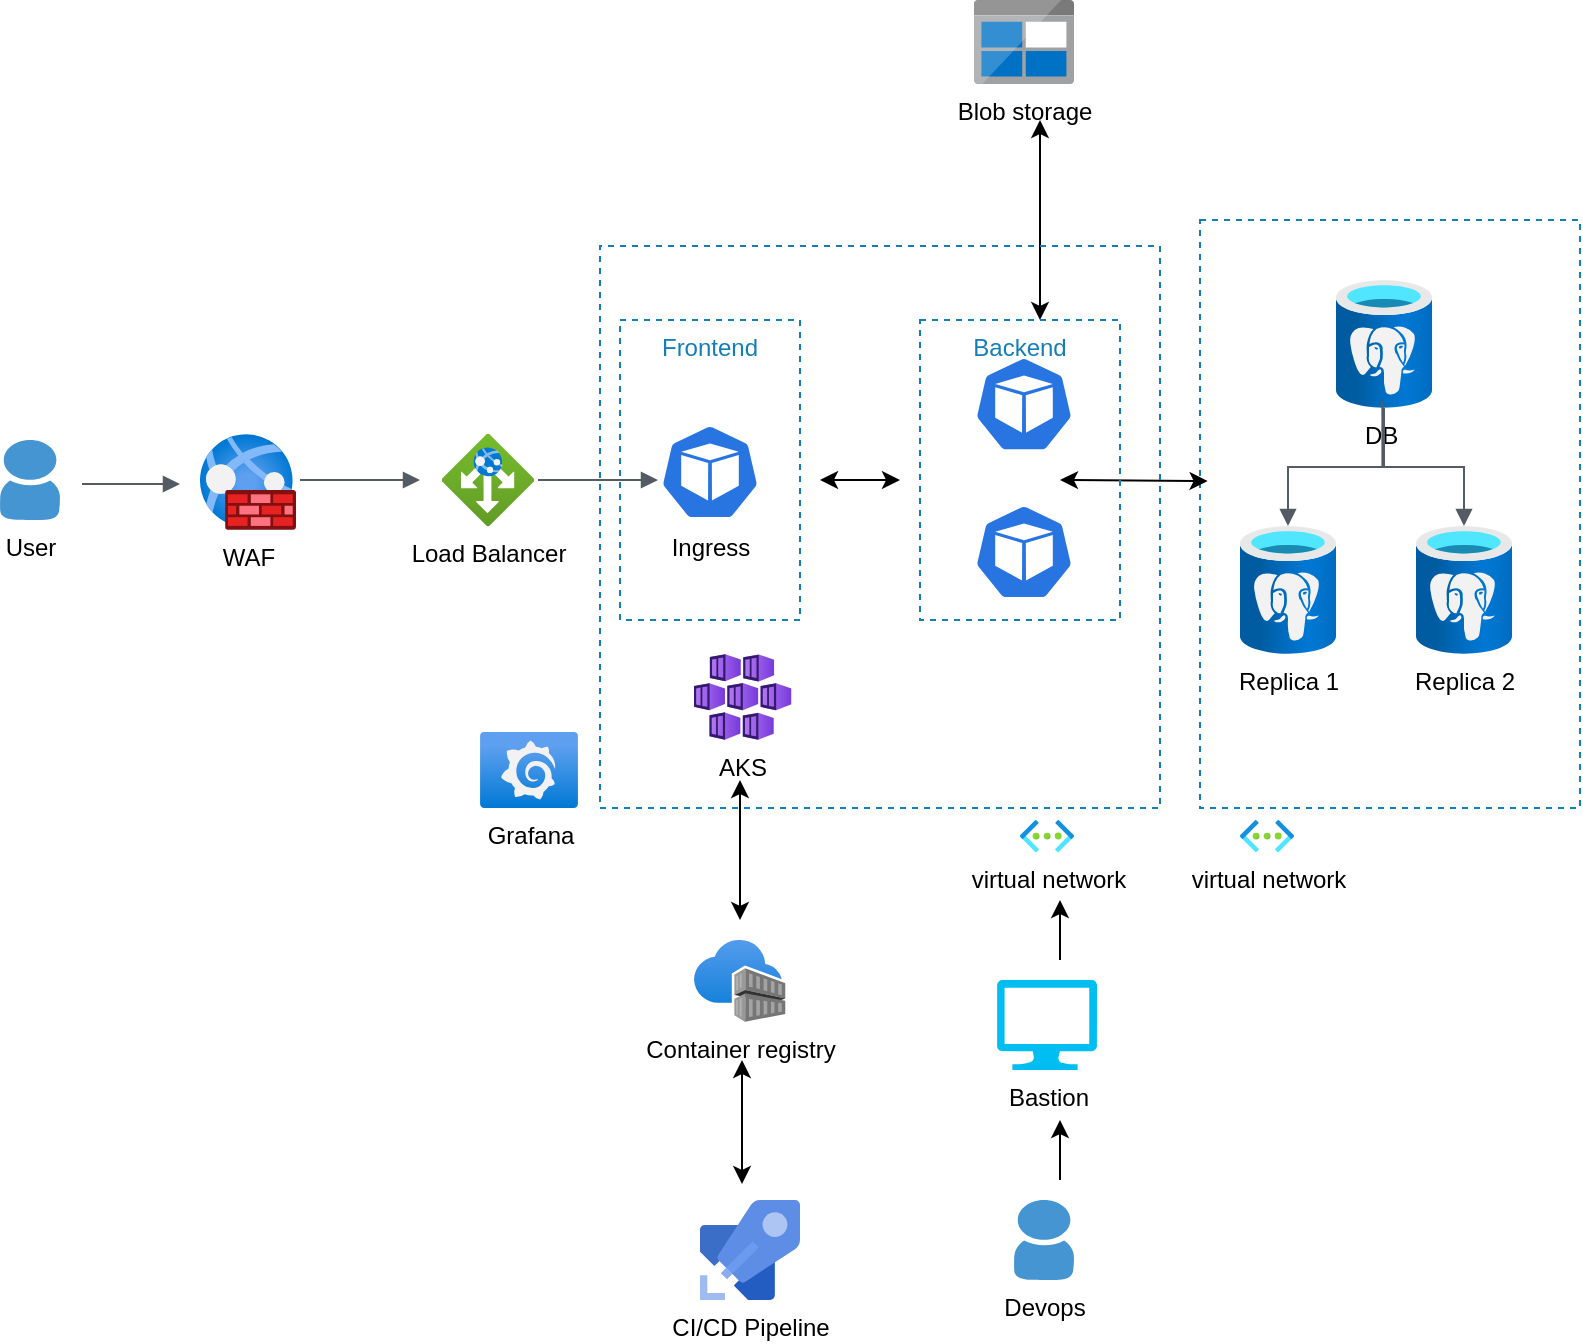 <mxfile version="25.0.3">
  <diagram name="Página-1" id="XH64_5pLboMdZGcUG65h">
    <mxGraphModel dx="1500" dy="746" grid="1" gridSize="10" guides="1" tooltips="1" connect="1" arrows="1" fold="1" page="1" pageScale="1" pageWidth="827" pageHeight="1169" math="0" shadow="0">
      <root>
        <mxCell id="0" />
        <mxCell id="1" parent="0" />
        <mxCell id="2jGhevT7NPW01Q9exzGF-1" value="virtual network" style="image;aspect=fixed;html=1;points=[];align=center;fontSize=12;image=img/lib/azure2/networking/Virtual_Networks.svg;" vertex="1" parent="1">
          <mxGeometry x="540" y="700" width="27" height="16.12" as="geometry" />
        </mxCell>
        <mxCell id="2jGhevT7NPW01Q9exzGF-2" value="AKS" style="image;aspect=fixed;html=1;points=[];align=center;fontSize=12;image=img/lib/azure2/containers/Kubernetes_Services.svg;" vertex="1" parent="1">
          <mxGeometry x="377.01" y="617" width="48.73" height="43" as="geometry" />
        </mxCell>
        <mxCell id="2jGhevT7NPW01Q9exzGF-3" value="Container registry" style="image;aspect=fixed;html=1;points=[];align=center;fontSize=12;image=img/lib/azure2/containers/Container_Registries.svg;" vertex="1" parent="1">
          <mxGeometry x="377.01" y="760" width="45.74" height="41.03" as="geometry" />
        </mxCell>
        <mxCell id="2jGhevT7NPW01Q9exzGF-5" value="Load Balancer" style="image;aspect=fixed;html=1;points=[];align=center;fontSize=12;image=img/lib/azure2/networking/Application_Gateways.svg;" vertex="1" parent="1">
          <mxGeometry x="251" y="507" width="46" height="46" as="geometry" />
        </mxCell>
        <mxCell id="2jGhevT7NPW01Q9exzGF-6" value="WAF" style="image;aspect=fixed;html=1;points=[];align=center;fontSize=12;image=img/lib/azure2/networking/Web_Application_Firewall_Policies_WAF.svg;" vertex="1" parent="1">
          <mxGeometry x="130" y="507" width="48" height="48" as="geometry" />
        </mxCell>
        <mxCell id="2jGhevT7NPW01Q9exzGF-8" value="CI/CD Pipeline" style="image;sketch=0;aspect=fixed;html=1;points=[];align=center;fontSize=12;image=img/lib/mscae/Azure_Pipelines.svg;" vertex="1" parent="1">
          <mxGeometry x="380" y="890" width="50" height="50" as="geometry" />
        </mxCell>
        <mxCell id="2jGhevT7NPW01Q9exzGF-18" value="virtual network" style="image;aspect=fixed;html=1;points=[];align=center;fontSize=12;image=img/lib/azure2/networking/Virtual_Networks.svg;" vertex="1" parent="1">
          <mxGeometry x="650" y="700" width="27" height="16.12" as="geometry" />
        </mxCell>
        <mxCell id="2jGhevT7NPW01Q9exzGF-19" value="DB&amp;nbsp;&lt;span style=&quot;color: rgba(0, 0, 0, 0); font-family: monospace; font-size: 0px; text-align: start; background-color: rgb(251, 251, 251);&quot;&gt;%3CmxGraphModel%3E%3Croot%3E%3CmxCell%20id%3D%220%22%2F%3E%3CmxCell%20id%3D%221%22%20parent%3D%220%22%2F%3E%3CmxCell%20id%3D%222%22%20value%3D%22virtual%20network%22%20style%3D%22image%3Baspect%3Dfixed%3Bhtml%3D1%3Bpoints%3D%5B%5D%3Balign%3Dcenter%3BfontSize%3D12%3Bimage%3Dimg%2Flib%2Fazure2%2Fnetworking%2FVirtual_Networks.svg%3B%22%20vertex%3D%221%22%20parent%3D%221%22%3E%3CmxGeometry%20x%3D%22540%22%20y%3D%22700%22%20width%3D%2227%22%20height%3D%2216.12%22%20as%3D%22geometry%22%2F%3E%3C%2FmxCell%3E%3C%2Froot%3E%3C%2FmxGraphModel%3E&lt;/span&gt;" style="image;aspect=fixed;html=1;points=[];align=center;fontSize=12;image=img/lib/azure2/databases/Azure_Database_PostgreSQL_Server.svg;" vertex="1" parent="1">
          <mxGeometry x="698" y="430" width="48" height="64" as="geometry" />
        </mxCell>
        <mxCell id="2jGhevT7NPW01Q9exzGF-20" value="Replica 1" style="image;aspect=fixed;html=1;points=[];align=center;fontSize=12;image=img/lib/azure2/databases/Azure_Database_PostgreSQL_Server.svg;" vertex="1" parent="1">
          <mxGeometry x="650" y="553" width="48" height="64" as="geometry" />
        </mxCell>
        <mxCell id="2jGhevT7NPW01Q9exzGF-21" value="Replica 2" style="image;aspect=fixed;html=1;points=[];align=center;fontSize=12;image=img/lib/azure2/databases/Azure_Database_PostgreSQL_Server.svg;" vertex="1" parent="1">
          <mxGeometry x="738" y="553" width="48" height="64" as="geometry" />
        </mxCell>
        <mxCell id="2jGhevT7NPW01Q9exzGF-22" value="" style="edgeStyle=orthogonalEdgeStyle;html=1;endArrow=block;elbow=vertical;startArrow=none;endFill=1;strokeColor=#545B64;rounded=0;" edge="1" parent="1" source="2jGhevT7NPW01Q9exzGF-19" target="2jGhevT7NPW01Q9exzGF-21">
          <mxGeometry width="100" relative="1" as="geometry">
            <mxPoint x="670" y="350" as="sourcePoint" />
            <mxPoint x="770" y="350" as="targetPoint" />
          </mxGeometry>
        </mxCell>
        <mxCell id="2jGhevT7NPW01Q9exzGF-23" value="" style="edgeStyle=orthogonalEdgeStyle;html=1;endArrow=block;elbow=vertical;startArrow=none;endFill=1;strokeColor=#545B64;rounded=0;exitX=0.483;exitY=0.95;exitDx=0;exitDy=0;exitPerimeter=0;" edge="1" parent="1" source="2jGhevT7NPW01Q9exzGF-19" target="2jGhevT7NPW01Q9exzGF-20">
          <mxGeometry width="100" relative="1" as="geometry">
            <mxPoint x="660" y="360" as="sourcePoint" />
            <mxPoint x="760" y="360" as="targetPoint" />
          </mxGeometry>
        </mxCell>
        <mxCell id="2jGhevT7NPW01Q9exzGF-24" value="" style="fillColor=none;strokeColor=#147EBA;dashed=1;verticalAlign=top;fontStyle=0;fontColor=#147EBA;whiteSpace=wrap;html=1;" vertex="1" parent="1">
          <mxGeometry x="630" y="400" width="190" height="294" as="geometry" />
        </mxCell>
        <mxCell id="2jGhevT7NPW01Q9exzGF-25" value="Ingress" style="aspect=fixed;sketch=0;html=1;dashed=0;whitespace=wrap;verticalLabelPosition=bottom;verticalAlign=top;fillColor=#2875E2;strokeColor=#ffffff;points=[[0.005,0.63,0],[0.1,0.2,0],[0.9,0.2,0],[0.5,0,0],[0.995,0.63,0],[0.72,0.99,0],[0.5,1,0],[0.28,0.99,0]];shape=mxgraph.kubernetes.icon2;prIcon=pod" vertex="1" parent="1">
          <mxGeometry x="360" y="502" width="50" height="48" as="geometry" />
        </mxCell>
        <mxCell id="2jGhevT7NPW01Q9exzGF-26" value="" style="aspect=fixed;sketch=0;html=1;dashed=0;whitespace=wrap;verticalLabelPosition=bottom;verticalAlign=top;fillColor=#2875E2;strokeColor=#ffffff;points=[[0.005,0.63,0],[0.1,0.2,0],[0.9,0.2,0],[0.5,0,0],[0.995,0.63,0],[0.72,0.99,0],[0.5,1,0],[0.28,0.99,0]];shape=mxgraph.kubernetes.icon2;prIcon=pod" vertex="1" parent="1">
          <mxGeometry x="517" y="468.06" width="50" height="48" as="geometry" />
        </mxCell>
        <mxCell id="2jGhevT7NPW01Q9exzGF-27" value="" style="aspect=fixed;sketch=0;html=1;dashed=0;whitespace=wrap;verticalLabelPosition=bottom;verticalAlign=top;fillColor=#2875E2;strokeColor=#ffffff;points=[[0.005,0.63,0],[0.1,0.2,0],[0.9,0.2,0],[0.5,0,0],[0.995,0.63,0],[0.72,0.99,0],[0.5,1,0],[0.28,0.99,0]];shape=mxgraph.kubernetes.icon2;prIcon=pod" vertex="1" parent="1">
          <mxGeometry x="517" y="542" width="50" height="48" as="geometry" />
        </mxCell>
        <mxCell id="2jGhevT7NPW01Q9exzGF-34" value="User" style="shadow=0;dashed=0;html=1;strokeColor=none;fillColor=#4495D1;labelPosition=center;verticalLabelPosition=bottom;verticalAlign=top;align=center;outlineConnect=0;shape=mxgraph.veeam.2d.user;" vertex="1" parent="1">
          <mxGeometry x="30" y="510" width="30" height="40" as="geometry" />
        </mxCell>
        <mxCell id="2jGhevT7NPW01Q9exzGF-35" value="" style="edgeStyle=orthogonalEdgeStyle;html=1;endArrow=block;elbow=vertical;startArrow=none;endFill=1;strokeColor=#545B64;rounded=0;" edge="1" parent="1">
          <mxGeometry width="100" relative="1" as="geometry">
            <mxPoint x="71" y="532" as="sourcePoint" />
            <mxPoint x="120" y="532" as="targetPoint" />
          </mxGeometry>
        </mxCell>
        <mxCell id="2jGhevT7NPW01Q9exzGF-36" value="" style="edgeStyle=orthogonalEdgeStyle;html=1;endArrow=block;elbow=vertical;startArrow=none;endFill=1;strokeColor=#545B64;rounded=0;" edge="1" parent="1">
          <mxGeometry width="100" relative="1" as="geometry">
            <mxPoint x="180" y="530" as="sourcePoint" />
            <mxPoint x="240" y="530" as="targetPoint" />
          </mxGeometry>
        </mxCell>
        <mxCell id="2jGhevT7NPW01Q9exzGF-37" value="" style="edgeStyle=orthogonalEdgeStyle;html=1;endArrow=block;elbow=vertical;startArrow=none;endFill=1;strokeColor=#545B64;rounded=0;" edge="1" parent="1">
          <mxGeometry width="100" relative="1" as="geometry">
            <mxPoint x="299" y="530" as="sourcePoint" />
            <mxPoint x="359" y="530" as="targetPoint" />
          </mxGeometry>
        </mxCell>
        <mxCell id="2jGhevT7NPW01Q9exzGF-38" value="" style="endArrow=classic;startArrow=classic;html=1;rounded=0;" edge="1" parent="1">
          <mxGeometry width="50" height="50" relative="1" as="geometry">
            <mxPoint x="400" y="750" as="sourcePoint" />
            <mxPoint x="400" y="680" as="targetPoint" />
          </mxGeometry>
        </mxCell>
        <mxCell id="2jGhevT7NPW01Q9exzGF-39" value="" style="endArrow=classic;startArrow=classic;html=1;rounded=0;" edge="1" parent="1">
          <mxGeometry width="50" height="50" relative="1" as="geometry">
            <mxPoint x="401" y="882" as="sourcePoint" />
            <mxPoint x="401" y="820" as="targetPoint" />
          </mxGeometry>
        </mxCell>
        <mxCell id="2jGhevT7NPW01Q9exzGF-41" value="Blob storage" style="image;sketch=0;aspect=fixed;html=1;points=[];align=center;fontSize=12;image=img/lib/mscae/BlobBlock.svg;" vertex="1" parent="1">
          <mxGeometry x="517" y="290" width="50" height="42" as="geometry" />
        </mxCell>
        <mxCell id="2jGhevT7NPW01Q9exzGF-42" value="" style="endArrow=classic;startArrow=classic;html=1;rounded=0;" edge="1" parent="1">
          <mxGeometry width="50" height="50" relative="1" as="geometry">
            <mxPoint x="550" y="450" as="sourcePoint" />
            <mxPoint x="550" y="350" as="targetPoint" />
          </mxGeometry>
        </mxCell>
        <mxCell id="2jGhevT7NPW01Q9exzGF-43" value="Bastion" style="verticalLabelPosition=bottom;html=1;verticalAlign=top;align=center;strokeColor=none;fillColor=#00BEF2;shape=mxgraph.azure.computer;pointerEvents=1;" vertex="1" parent="1">
          <mxGeometry x="528.5" y="780" width="50" height="45" as="geometry" />
        </mxCell>
        <mxCell id="2jGhevT7NPW01Q9exzGF-44" value="Devops" style="shadow=0;dashed=0;html=1;strokeColor=none;fillColor=#4495D1;labelPosition=center;verticalLabelPosition=bottom;verticalAlign=top;align=center;outlineConnect=0;shape=mxgraph.veeam.2d.user;" vertex="1" parent="1">
          <mxGeometry x="537" y="890" width="30" height="40" as="geometry" />
        </mxCell>
        <mxCell id="2jGhevT7NPW01Q9exzGF-46" value="" style="endArrow=classic;html=1;rounded=0;" edge="1" parent="1">
          <mxGeometry width="50" height="50" relative="1" as="geometry">
            <mxPoint x="560" y="880" as="sourcePoint" />
            <mxPoint x="560" y="850" as="targetPoint" />
          </mxGeometry>
        </mxCell>
        <mxCell id="2jGhevT7NPW01Q9exzGF-47" value="" style="endArrow=classic;html=1;rounded=0;" edge="1" parent="1">
          <mxGeometry width="50" height="50" relative="1" as="geometry">
            <mxPoint x="560" y="770" as="sourcePoint" />
            <mxPoint x="560" y="740" as="targetPoint" />
          </mxGeometry>
        </mxCell>
        <mxCell id="2jGhevT7NPW01Q9exzGF-49" value="" style="endArrow=classic;startArrow=classic;html=1;rounded=0;entryX=0.02;entryY=0.444;entryDx=0;entryDy=0;entryPerimeter=0;" edge="1" parent="1" target="2jGhevT7NPW01Q9exzGF-24">
          <mxGeometry width="50" height="50" relative="1" as="geometry">
            <mxPoint x="560" y="530" as="sourcePoint" />
            <mxPoint x="620" y="530" as="targetPoint" />
          </mxGeometry>
        </mxCell>
        <mxCell id="2jGhevT7NPW01Q9exzGF-50" value="Backend" style="fillColor=none;strokeColor=#147EBA;dashed=1;verticalAlign=top;fontStyle=0;fontColor=#147EBA;whiteSpace=wrap;html=1;" vertex="1" parent="1">
          <mxGeometry x="490" y="450" width="100" height="150" as="geometry" />
        </mxCell>
        <mxCell id="2jGhevT7NPW01Q9exzGF-51" value="Frontend" style="fillColor=none;strokeColor=#147EBA;dashed=1;verticalAlign=top;fontStyle=0;fontColor=#147EBA;whiteSpace=wrap;html=1;" vertex="1" parent="1">
          <mxGeometry x="340" y="450" width="90" height="150" as="geometry" />
        </mxCell>
        <mxCell id="2jGhevT7NPW01Q9exzGF-53" value="&lt;span style=&quot;color: rgba(0, 0, 0, 0); font-family: monospace; font-size: 0px; text-align: start; text-wrap-mode: nowrap;&quot;&gt;%3CmxGraphModel%3E%3Croot%3E%3CmxCell%20id%3D%220%22%2F%3E%3CmxCell%20id%3D%221%22%20parent%3D%220%22%2F%3E%3CmxCell%20id%3D%222%22%20value%3D%22%22%20style%3D%22fillColor%3Dnone%3BstrokeColor%3D%23147EBA%3Bdashed%3D1%3BverticalAlign%3Dtop%3BfontStyle%3D0%3BfontColor%3D%23147EBA%3BwhiteSpace%3Dwrap%3Bhtml%3D1%3B%22%20vertex%3D%221%22%20parent%3D%221%22%3E%3CmxGeometry%20x%3D%22630%22%20y%3D%22400%22%20width%3D%22190%22%20height%3D%22294%22%20as%3D%22geometry%22%2F%3E%3C%2FmxCell%3E%3C%2Froot%3E%3C%2FmxGraphModel%3E&lt;/span&gt;" style="fillColor=none;strokeColor=#147EBA;dashed=1;verticalAlign=top;fontStyle=0;fontColor=#147EBA;whiteSpace=wrap;html=1;direction=south;" vertex="1" parent="1">
          <mxGeometry x="330" y="413" width="280" height="281" as="geometry" />
        </mxCell>
        <mxCell id="2jGhevT7NPW01Q9exzGF-56" value="Grafana" style="image;aspect=fixed;html=1;points=[];align=center;fontSize=12;image=img/lib/azure2/other/Grafana.svg;" vertex="1" parent="1">
          <mxGeometry x="270" y="655.95" width="49" height="38.05" as="geometry" />
        </mxCell>
        <mxCell id="2jGhevT7NPW01Q9exzGF-62" value="" style="endArrow=classic;startArrow=classic;html=1;rounded=0;" edge="1" parent="1">
          <mxGeometry width="50" height="50" relative="1" as="geometry">
            <mxPoint x="440" y="530" as="sourcePoint" />
            <mxPoint x="480" y="530" as="targetPoint" />
          </mxGeometry>
        </mxCell>
      </root>
    </mxGraphModel>
  </diagram>
</mxfile>
